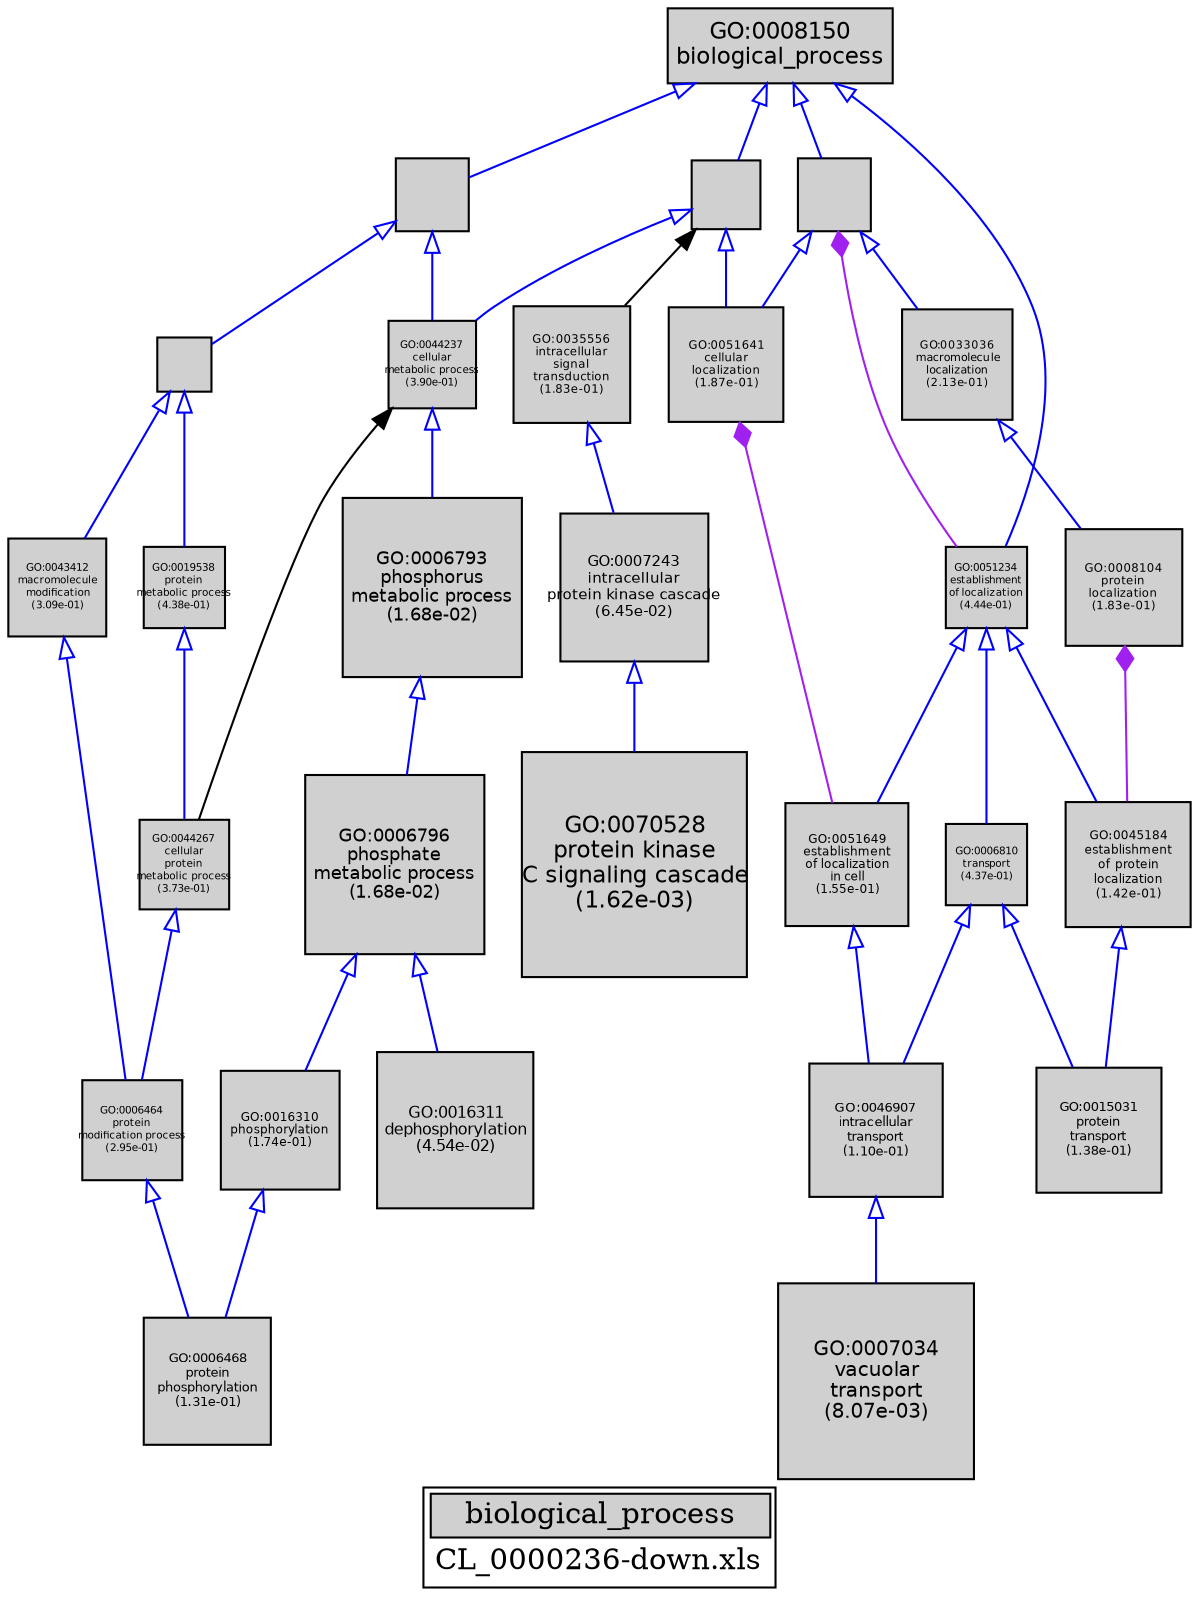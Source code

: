 digraph "biological_process" {
graph [ bgcolor = "#FFFFFF", label = <<TABLE COLOR="black" BGCOLOR="white"><TR><TD COLSPAN="2" BGCOLOR="#D0D0D0"><FONT COLOR="black">biological_process</FONT></TD></TR><TR><TD BORDER="0">CL_0000236-down.xls</TD></TR></TABLE>> ];
node [ fontname = "Helvetica" ];

subgraph "nodes" {

node [ style = "filled", fixedsize = "true", width = 1, shape = "box", fontsize = 9, fillcolor = "#D0D0D0", fontcolor = "black", color = "black" ];

"GO:0008152" [ URL = "#GO:0008152", label = "", width = 0.482167853997, shape = "box", height = 0.482167853997 ];
"GO:0007034" [ URL = "#GO:0007034", label = <<TABLE BORDER="0"><TR><TD>GO:0007034<BR/>vacuolar<BR/>transport<BR/>(8.07e-03)</TD></TR></TABLE>>, width = 1.29993894327, shape = "box", fontsize = 9.35956039157, height = 1.29993894327 ];
"GO:0007243" [ URL = "#GO:0007243", label = <<TABLE BORDER="0"><TR><TD>GO:0007243<BR/>intracellular<BR/>protein kinase cascade<BR/>(6.45e-02)</TD></TR></TABLE>>, width = 0.982547567406, shape = "box", fontsize = 7.07434248533, height = 0.982547567406 ];
"GO:0006810" [ URL = "#GO:0006810", label = <<TABLE BORDER="0"><TR><TD>GO:0006810<BR/>transport<BR/>(4.37e-01)</TD></TR></TABLE>>, width = 0.546109072485, shape = "box", fontsize = 5.0, height = 0.546109072485 ];
"GO:0051234" [ URL = "#GO:0051234", label = <<TABLE BORDER="0"><TR><TD>GO:0051234<BR/>establishment<BR/>of localization<BR/>(4.44e-01)</TD></TR></TABLE>>, width = 0.541217150607, shape = "box", fontsize = 5.0, height = 0.541217150607 ];
"GO:0035556" [ URL = "#GO:0035556", label = <<TABLE BORDER="0"><TR><TD>GO:0035556<BR/>intracellular<BR/>signal<BR/>transduction<BR/>(1.83e-01)</TD></TR></TABLE>>, width = 0.776368344791, shape = "box", fontsize = 5.58985208249, height = 0.776368344791 ];
"GO:0051649" [ URL = "#GO:0051649", label = <<TABLE BORDER="0"><TR><TD>GO:0051649<BR/>establishment<BR/>of localization<BR/>in cell<BR/>(1.55e-01)</TD></TR></TABLE>>, width = 0.812731916201, shape = "box", fontsize = 5.85166979665, height = 0.812731916201 ];
"GO:0006793" [ URL = "#GO:0006793", label = <<TABLE BORDER="0"><TR><TD>GO:0006793<BR/>phosphorus<BR/>metabolic process<BR/>(1.68e-02)</TD></TR></TABLE>>, width = 1.19738854561, shape = "box", fontsize = 8.62119752837, height = 1.19738854561 ];
"GO:0044267" [ URL = "#GO:0044267", label = <<TABLE BORDER="0"><TR><TD>GO:0044267<BR/>cellular<BR/>protein<BR/>metabolic process<BR/>(3.73e-01)</TD></TR></TABLE>>, width = 0.594360885092, shape = "box", fontsize = 5.0, height = 0.594360885092 ];
"GO:0045184" [ URL = "#GO:0045184", label = <<TABLE BORDER="0"><TR><TD>GO:0045184<BR/>establishment<BR/>of protein<BR/>localization<BR/>(1.42e-01)</TD></TR></TABLE>>, width = 0.830389365414, shape = "box", fontsize = 5.97880343098, height = 0.830389365414 ];
"GO:0008150" [ URL = "#GO:0008150", label = <<TABLE BORDER="0"><TR><TD>GO:0008150<BR/>biological_process</TD></TR></TABLE>>, width = 1.5, shape = "box", fontsize = 10.8 ];
"GO:0016310" [ URL = "#GO:0016310", label = <<TABLE BORDER="0"><TR><TD>GO:0016310<BR/>phosphorylation<BR/>(1.74e-01)</TD></TR></TABLE>>, width = 0.786791247465, shape = "box", fontsize = 5.66489698174, height = 0.786791247465 ];
"GO:0043412" [ URL = "#GO:0043412", label = <<TABLE BORDER="0"><TR><TD>GO:0043412<BR/>macromolecule<BR/>modification<BR/>(3.09e-01)</TD></TR></TABLE>>, width = 0.647912628546, shape = "box", fontsize = 5.0, height = 0.647912628546 ];
"GO:0008104" [ URL = "#GO:0008104", label = <<TABLE BORDER="0"><TR><TD>GO:0008104<BR/>protein<BR/>localization<BR/>(1.83e-01)</TD></TR></TABLE>>, width = 0.775933952074, shape = "box", fontsize = 5.58672445493, height = 0.775933952074 ];
"GO:0070528" [ URL = "#GO:0070528", label = <<TABLE BORDER="0"><TR><TD>GO:0070528<BR/>protein kinase<BR/>C signaling cascade<BR/>(1.62e-03)</TD></TR></TABLE>>, width = 1.5, shape = "box", fontsize = 10.8, height = 1.5 ];
"GO:0043170" [ URL = "#GO:0043170", label = "", width = 0.361603102447, shape = "box", height = 0.361603102447 ];
"GO:0051641" [ URL = "#GO:0051641", label = <<TABLE BORDER="0"><TR><TD>GO:0051641<BR/>cellular<BR/>localization<BR/>(1.87e-01)</TD></TR></TABLE>>, width = 0.770776715234, shape = "box", fontsize = 5.54959234968, height = 0.770776715234 ];
"GO:0009987" [ URL = "#GO:0009987", label = "", width = 0.462525300678, shape = "box", height = 0.462525300678 ];
"GO:0046907" [ URL = "#GO:0046907", label = <<TABLE BORDER="0"><TR><TD>GO:0046907<BR/>intracellular<BR/>transport<BR/>(1.10e-01)</TD></TR></TABLE>>, width = 0.883179709735, shape = "box", fontsize = 6.35889391009, height = 0.883179709735 ];
"GO:0051179" [ URL = "#GO:0051179", label = "", width = 0.492968492708, shape = "box", height = 0.492968492708 ];
"GO:0033036" [ URL = "#GO:0033036", label = <<TABLE BORDER="0"><TR><TD>GO:0033036<BR/>macromolecule<BR/>localization<BR/>(2.13e-01)</TD></TR></TABLE>>, width = 0.741013190167, shape = "box", fontsize = 5.3352949692, height = 0.741013190167 ];
"GO:0006796" [ URL = "#GO:0006796", label = <<TABLE BORDER="0"><TR><TD>GO:0006796<BR/>phosphate<BR/>metabolic process<BR/>(1.68e-02)</TD></TR></TABLE>>, width = 1.19738854561, shape = "box", fontsize = 8.62119752837, height = 1.19738854561 ];
"GO:0019538" [ URL = "#GO:0019538", label = <<TABLE BORDER="0"><TR><TD>GO:0019538<BR/>protein<BR/>metabolic process<BR/>(4.38e-01)</TD></TR></TABLE>>, width = 0.545606681728, shape = "box", fontsize = 5.0, height = 0.545606681728 ];
"GO:0015031" [ URL = "#GO:0015031", label = <<TABLE BORDER="0"><TR><TD>GO:0015031<BR/>protein<BR/>transport<BR/>(1.38e-01)</TD></TR></TABLE>>, width = 0.836384833675, shape = "box", fontsize = 6.02197080246, height = 0.836384833675 ];
"GO:0016311" [ URL = "#GO:0016311", label = <<TABLE BORDER="0"><TR><TD>GO:0016311<BR/>dephosphorylation<BR/>(4.54e-02)</TD></TR></TABLE>>, width = 1.04292611889, shape = "box", fontsize = 7.50906805604, height = 1.04292611889 ];
"GO:0006468" [ URL = "#GO:0006468", label = <<TABLE BORDER="0"><TR><TD>GO:0006468<BR/>protein<BR/>phosphorylation<BR/>(1.31e-01)</TD></TR></TABLE>>, width = 0.847680843386, shape = "box", fontsize = 6.10330207238, height = 0.847680843386 ];
"GO:0044237" [ URL = "#GO:0044237", label = <<TABLE BORDER="0"><TR><TD>GO:0044237<BR/>cellular<BR/>metabolic process<BR/>(3.90e-01)</TD></TR></TABLE>>, width = 0.581864122378, shape = "box", fontsize = 5.0, height = 0.581864122378 ];
"GO:0006464" [ URL = "#GO:0006464", label = <<TABLE BORDER="0"><TR><TD>GO:0006464<BR/>protein<BR/>modification process<BR/>(2.95e-01)</TD></TR></TABLE>>, width = 0.659859159725, shape = "box", fontsize = 5.0, height = 0.659859159725 ];
}
subgraph "edges" {


edge [ dir = "back", weight = 1 ];
subgraph "regulates" {


edge [ color = "cyan", arrowtail = "none" ];
subgraph "positive" {


edge [ color = "green", arrowtail = "vee" ];
}
subgraph "negative" {


edge [ color = "red", arrowtail = "tee" ];
}
}
subgraph "part_of" {


edge [ color = "purple", arrowtail = "diamond", weight = 2.5 ];
"GO:0051641" -> "GO:0051649";
"GO:0008104" -> "GO:0045184";
"GO:0051179" -> "GO:0051234";
}
subgraph "is_a" {


edge [ color = "blue", arrowtail = "empty", weight = 5.0 ];
"GO:0008152" -> "GO:0044237";
"GO:0051179" -> "GO:0051641";
"GO:0051179" -> "GO:0033036";
"GO:0043170" -> "GO:0019538";
"GO:0044267" -> "GO:0006464";
"GO:0019538" -> "GO:0044267";
"GO:0051234" -> "GO:0045184";
"GO:0016310" -> "GO:0006468";
"GO:0051234" -> "GO:0051649";
"GO:0006796" -> "GO:0016311";
"GO:0007243" -> "GO:0070528";
"GO:0009987" -> "GO:0051641";
"GO:0006810" -> "GO:0046907";
"GO:0006810" -> "GO:0015031";
"GO:0008152" -> "GO:0043170";
"GO:0008150" -> "GO:0009987";
"GO:0044237" -> "GO:0006793";
"GO:0006464" -> "GO:0006468";
"GO:0043412" -> "GO:0006464";
"GO:0008150" -> "GO:0008152";
"GO:0006793" -> "GO:0006796";
"GO:0008150" -> "GO:0051179";
"GO:0008150" -> "GO:0051234";
"GO:0045184" -> "GO:0015031";
"GO:0051234" -> "GO:0006810";
"GO:0006796" -> "GO:0016310";
"GO:0046907" -> "GO:0007034";
"GO:0035556" -> "GO:0007243";
"GO:0009987" -> "GO:0044237";
"GO:0033036" -> "GO:0008104";
"GO:0051649" -> "GO:0046907";
"GO:0043170" -> "GO:0043412";
}
"GO:0044237" -> "GO:0044267";
"GO:0009987" -> "GO:0035556";
}
}
